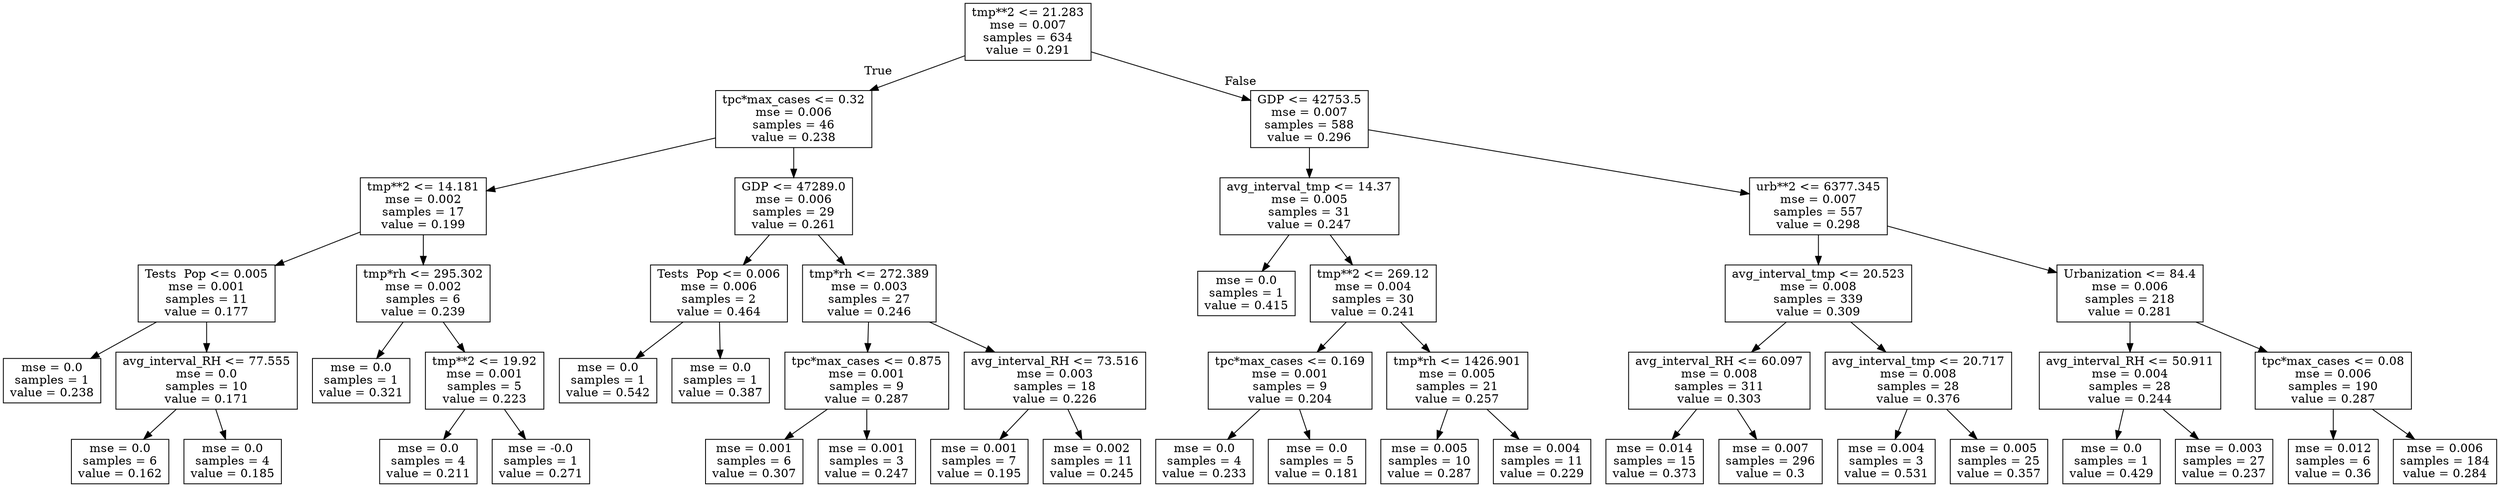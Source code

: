 digraph Tree {
node [shape=box] ;
0 [label="tmp**2 <= 21.283\nmse = 0.007\nsamples = 634\nvalue = 0.291"] ;
1 [label="tpc*max_cases <= 0.32\nmse = 0.006\nsamples = 46\nvalue = 0.238"] ;
0 -> 1 [labeldistance=2.5, labelangle=45, headlabel="True"] ;
2 [label="tmp**2 <= 14.181\nmse = 0.002\nsamples = 17\nvalue = 0.199"] ;
1 -> 2 ;
3 [label="Tests \ Pop <= 0.005\nmse = 0.001\nsamples = 11\nvalue = 0.177"] ;
2 -> 3 ;
4 [label="mse = 0.0\nsamples = 1\nvalue = 0.238"] ;
3 -> 4 ;
5 [label="avg_interval_RH <= 77.555\nmse = 0.0\nsamples = 10\nvalue = 0.171"] ;
3 -> 5 ;
6 [label="mse = 0.0\nsamples = 6\nvalue = 0.162"] ;
5 -> 6 ;
7 [label="mse = 0.0\nsamples = 4\nvalue = 0.185"] ;
5 -> 7 ;
8 [label="tmp*rh <= 295.302\nmse = 0.002\nsamples = 6\nvalue = 0.239"] ;
2 -> 8 ;
9 [label="mse = 0.0\nsamples = 1\nvalue = 0.321"] ;
8 -> 9 ;
10 [label="tmp**2 <= 19.92\nmse = 0.001\nsamples = 5\nvalue = 0.223"] ;
8 -> 10 ;
11 [label="mse = 0.0\nsamples = 4\nvalue = 0.211"] ;
10 -> 11 ;
12 [label="mse = -0.0\nsamples = 1\nvalue = 0.271"] ;
10 -> 12 ;
13 [label="GDP <= 47289.0\nmse = 0.006\nsamples = 29\nvalue = 0.261"] ;
1 -> 13 ;
14 [label="Tests \ Pop <= 0.006\nmse = 0.006\nsamples = 2\nvalue = 0.464"] ;
13 -> 14 ;
15 [label="mse = 0.0\nsamples = 1\nvalue = 0.542"] ;
14 -> 15 ;
16 [label="mse = 0.0\nsamples = 1\nvalue = 0.387"] ;
14 -> 16 ;
17 [label="tmp*rh <= 272.389\nmse = 0.003\nsamples = 27\nvalue = 0.246"] ;
13 -> 17 ;
18 [label="tpc*max_cases <= 0.875\nmse = 0.001\nsamples = 9\nvalue = 0.287"] ;
17 -> 18 ;
19 [label="mse = 0.001\nsamples = 6\nvalue = 0.307"] ;
18 -> 19 ;
20 [label="mse = 0.001\nsamples = 3\nvalue = 0.247"] ;
18 -> 20 ;
21 [label="avg_interval_RH <= 73.516\nmse = 0.003\nsamples = 18\nvalue = 0.226"] ;
17 -> 21 ;
22 [label="mse = 0.001\nsamples = 7\nvalue = 0.195"] ;
21 -> 22 ;
23 [label="mse = 0.002\nsamples = 11\nvalue = 0.245"] ;
21 -> 23 ;
24 [label="GDP <= 42753.5\nmse = 0.007\nsamples = 588\nvalue = 0.296"] ;
0 -> 24 [labeldistance=2.5, labelangle=-45, headlabel="False"] ;
25 [label="avg_interval_tmp <= 14.37\nmse = 0.005\nsamples = 31\nvalue = 0.247"] ;
24 -> 25 ;
26 [label="mse = 0.0\nsamples = 1\nvalue = 0.415"] ;
25 -> 26 ;
27 [label="tmp**2 <= 269.12\nmse = 0.004\nsamples = 30\nvalue = 0.241"] ;
25 -> 27 ;
28 [label="tpc*max_cases <= 0.169\nmse = 0.001\nsamples = 9\nvalue = 0.204"] ;
27 -> 28 ;
29 [label="mse = 0.0\nsamples = 4\nvalue = 0.233"] ;
28 -> 29 ;
30 [label="mse = 0.0\nsamples = 5\nvalue = 0.181"] ;
28 -> 30 ;
31 [label="tmp*rh <= 1426.901\nmse = 0.005\nsamples = 21\nvalue = 0.257"] ;
27 -> 31 ;
32 [label="mse = 0.005\nsamples = 10\nvalue = 0.287"] ;
31 -> 32 ;
33 [label="mse = 0.004\nsamples = 11\nvalue = 0.229"] ;
31 -> 33 ;
34 [label="urb**2 <= 6377.345\nmse = 0.007\nsamples = 557\nvalue = 0.298"] ;
24 -> 34 ;
35 [label="avg_interval_tmp <= 20.523\nmse = 0.008\nsamples = 339\nvalue = 0.309"] ;
34 -> 35 ;
36 [label="avg_interval_RH <= 60.097\nmse = 0.008\nsamples = 311\nvalue = 0.303"] ;
35 -> 36 ;
37 [label="mse = 0.014\nsamples = 15\nvalue = 0.373"] ;
36 -> 37 ;
38 [label="mse = 0.007\nsamples = 296\nvalue = 0.3"] ;
36 -> 38 ;
39 [label="avg_interval_tmp <= 20.717\nmse = 0.008\nsamples = 28\nvalue = 0.376"] ;
35 -> 39 ;
40 [label="mse = 0.004\nsamples = 3\nvalue = 0.531"] ;
39 -> 40 ;
41 [label="mse = 0.005\nsamples = 25\nvalue = 0.357"] ;
39 -> 41 ;
42 [label="Urbanization <= 84.4\nmse = 0.006\nsamples = 218\nvalue = 0.281"] ;
34 -> 42 ;
43 [label="avg_interval_RH <= 50.911\nmse = 0.004\nsamples = 28\nvalue = 0.244"] ;
42 -> 43 ;
44 [label="mse = 0.0\nsamples = 1\nvalue = 0.429"] ;
43 -> 44 ;
45 [label="mse = 0.003\nsamples = 27\nvalue = 0.237"] ;
43 -> 45 ;
46 [label="tpc*max_cases <= 0.08\nmse = 0.006\nsamples = 190\nvalue = 0.287"] ;
42 -> 46 ;
47 [label="mse = 0.012\nsamples = 6\nvalue = 0.36"] ;
46 -> 47 ;
48 [label="mse = 0.006\nsamples = 184\nvalue = 0.284"] ;
46 -> 48 ;
}